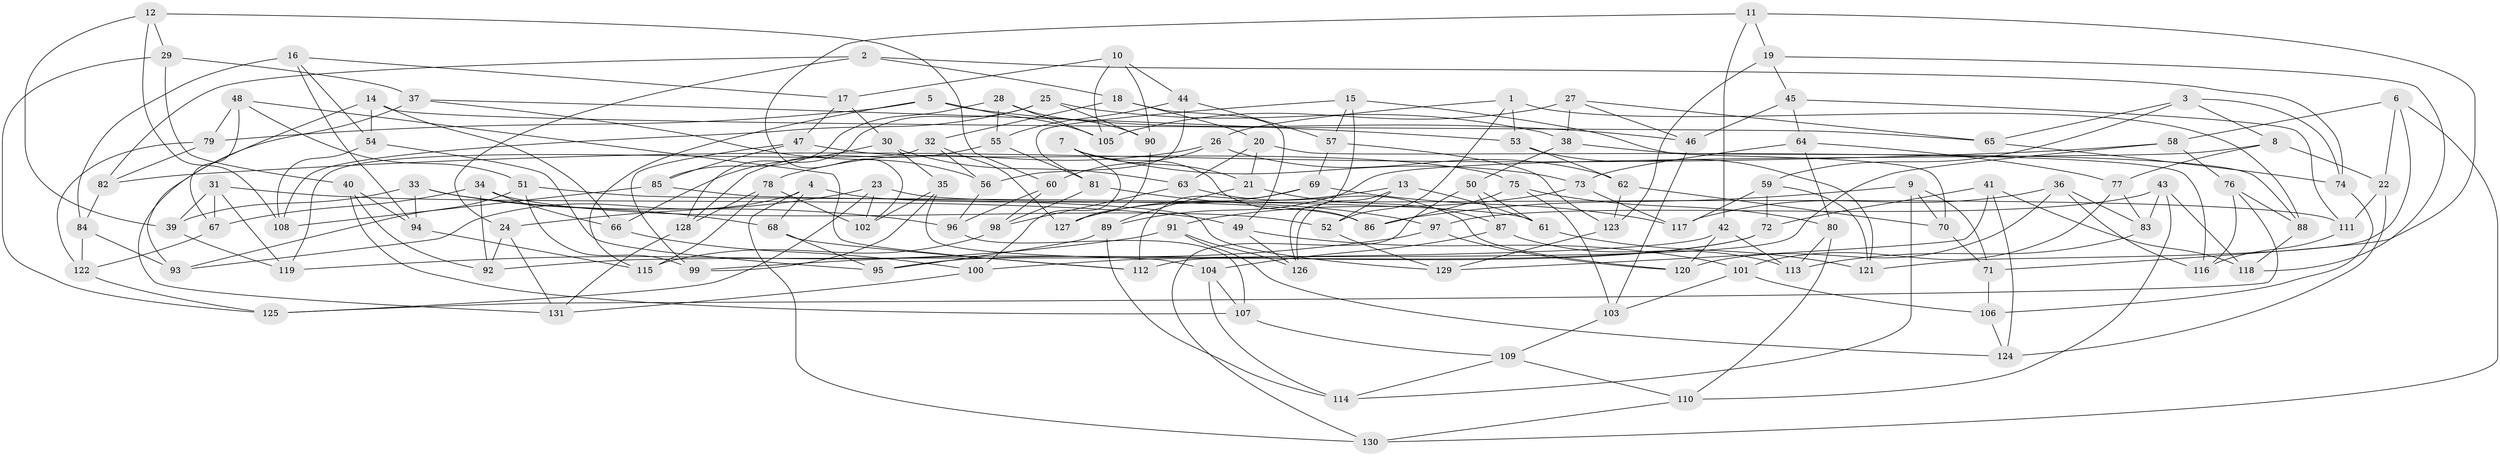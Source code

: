 // Generated by graph-tools (version 1.1) at 2025/11/02/27/25 16:11:47]
// undirected, 131 vertices, 262 edges
graph export_dot {
graph [start="1"]
  node [color=gray90,style=filled];
  1;
  2;
  3;
  4;
  5;
  6;
  7;
  8;
  9;
  10;
  11;
  12;
  13;
  14;
  15;
  16;
  17;
  18;
  19;
  20;
  21;
  22;
  23;
  24;
  25;
  26;
  27;
  28;
  29;
  30;
  31;
  32;
  33;
  34;
  35;
  36;
  37;
  38;
  39;
  40;
  41;
  42;
  43;
  44;
  45;
  46;
  47;
  48;
  49;
  50;
  51;
  52;
  53;
  54;
  55;
  56;
  57;
  58;
  59;
  60;
  61;
  62;
  63;
  64;
  65;
  66;
  67;
  68;
  69;
  70;
  71;
  72;
  73;
  74;
  75;
  76;
  77;
  78;
  79;
  80;
  81;
  82;
  83;
  84;
  85;
  86;
  87;
  88;
  89;
  90;
  91;
  92;
  93;
  94;
  95;
  96;
  97;
  98;
  99;
  100;
  101;
  102;
  103;
  104;
  105;
  106;
  107;
  108;
  109;
  110;
  111;
  112;
  113;
  114;
  115;
  116;
  117;
  118;
  119;
  120;
  121;
  122;
  123;
  124;
  125;
  126;
  127;
  128;
  129;
  130;
  131;
  1 -- 53;
  1 -- 26;
  1 -- 88;
  1 -- 52;
  2 -- 74;
  2 -- 18;
  2 -- 82;
  2 -- 24;
  3 -- 59;
  3 -- 65;
  3 -- 74;
  3 -- 8;
  4 -- 93;
  4 -- 68;
  4 -- 86;
  4 -- 130;
  5 -- 105;
  5 -- 79;
  5 -- 46;
  5 -- 115;
  6 -- 22;
  6 -- 130;
  6 -- 58;
  6 -- 121;
  7 -- 86;
  7 -- 73;
  7 -- 100;
  7 -- 21;
  8 -- 22;
  8 -- 89;
  8 -- 77;
  9 -- 86;
  9 -- 114;
  9 -- 71;
  9 -- 70;
  10 -- 44;
  10 -- 105;
  10 -- 90;
  10 -- 17;
  11 -- 42;
  11 -- 19;
  11 -- 71;
  11 -- 102;
  12 -- 108;
  12 -- 39;
  12 -- 60;
  12 -- 29;
  13 -- 127;
  13 -- 52;
  13 -- 61;
  13 -- 126;
  14 -- 65;
  14 -- 93;
  14 -- 54;
  14 -- 66;
  15 -- 57;
  15 -- 81;
  15 -- 126;
  15 -- 70;
  16 -- 17;
  16 -- 84;
  16 -- 94;
  16 -- 54;
  17 -- 30;
  17 -- 47;
  18 -- 20;
  18 -- 32;
  18 -- 49;
  19 -- 118;
  19 -- 123;
  19 -- 45;
  20 -- 116;
  20 -- 63;
  20 -- 21;
  21 -- 89;
  21 -- 87;
  22 -- 111;
  22 -- 124;
  23 -- 111;
  23 -- 24;
  23 -- 102;
  23 -- 125;
  24 -- 131;
  24 -- 92;
  25 -- 38;
  25 -- 108;
  25 -- 128;
  25 -- 90;
  26 -- 78;
  26 -- 60;
  26 -- 62;
  27 -- 46;
  27 -- 105;
  27 -- 38;
  27 -- 65;
  28 -- 105;
  28 -- 85;
  28 -- 90;
  28 -- 55;
  29 -- 125;
  29 -- 37;
  29 -- 40;
  30 -- 35;
  30 -- 63;
  30 -- 66;
  31 -- 39;
  31 -- 119;
  31 -- 67;
  31 -- 49;
  32 -- 127;
  32 -- 56;
  32 -- 119;
  33 -- 96;
  33 -- 94;
  33 -- 39;
  33 -- 68;
  34 -- 67;
  34 -- 52;
  34 -- 92;
  34 -- 66;
  35 -- 104;
  35 -- 99;
  35 -- 102;
  36 -- 83;
  36 -- 117;
  36 -- 120;
  36 -- 116;
  37 -- 56;
  37 -- 53;
  37 -- 131;
  38 -- 50;
  38 -- 88;
  39 -- 119;
  40 -- 107;
  40 -- 92;
  40 -- 94;
  41 -- 118;
  41 -- 124;
  41 -- 72;
  41 -- 129;
  42 -- 113;
  42 -- 120;
  42 -- 92;
  43 -- 83;
  43 -- 97;
  43 -- 118;
  43 -- 110;
  44 -- 55;
  44 -- 57;
  44 -- 56;
  45 -- 64;
  45 -- 46;
  45 -- 111;
  46 -- 103;
  47 -- 85;
  47 -- 75;
  47 -- 99;
  48 -- 51;
  48 -- 112;
  48 -- 67;
  48 -- 79;
  49 -- 101;
  49 -- 126;
  50 -- 87;
  50 -- 130;
  50 -- 61;
  51 -- 61;
  51 -- 99;
  51 -- 93;
  52 -- 129;
  53 -- 62;
  53 -- 121;
  54 -- 108;
  54 -- 95;
  55 -- 128;
  55 -- 81;
  56 -- 96;
  57 -- 123;
  57 -- 69;
  58 -- 76;
  58 -- 112;
  58 -- 82;
  59 -- 121;
  59 -- 72;
  59 -- 117;
  60 -- 96;
  60 -- 98;
  61 -- 121;
  62 -- 123;
  62 -- 70;
  63 -- 120;
  63 -- 98;
  64 -- 73;
  64 -- 77;
  64 -- 80;
  65 -- 74;
  66 -- 100;
  67 -- 122;
  68 -- 95;
  68 -- 112;
  69 -- 112;
  69 -- 127;
  69 -- 117;
  70 -- 71;
  71 -- 106;
  72 -- 95;
  72 -- 100;
  73 -- 91;
  73 -- 117;
  74 -- 106;
  75 -- 103;
  75 -- 86;
  75 -- 80;
  76 -- 125;
  76 -- 88;
  76 -- 116;
  77 -- 83;
  77 -- 101;
  78 -- 128;
  78 -- 115;
  78 -- 102;
  79 -- 122;
  79 -- 82;
  80 -- 113;
  80 -- 110;
  81 -- 97;
  81 -- 98;
  82 -- 84;
  83 -- 113;
  84 -- 93;
  84 -- 122;
  85 -- 108;
  85 -- 129;
  87 -- 104;
  87 -- 113;
  88 -- 118;
  89 -- 114;
  89 -- 95;
  90 -- 127;
  91 -- 126;
  91 -- 119;
  91 -- 124;
  94 -- 115;
  96 -- 107;
  97 -- 120;
  97 -- 99;
  98 -- 115;
  100 -- 131;
  101 -- 103;
  101 -- 106;
  103 -- 109;
  104 -- 114;
  104 -- 107;
  106 -- 124;
  107 -- 109;
  109 -- 114;
  109 -- 110;
  110 -- 130;
  111 -- 116;
  122 -- 125;
  123 -- 129;
  128 -- 131;
}
